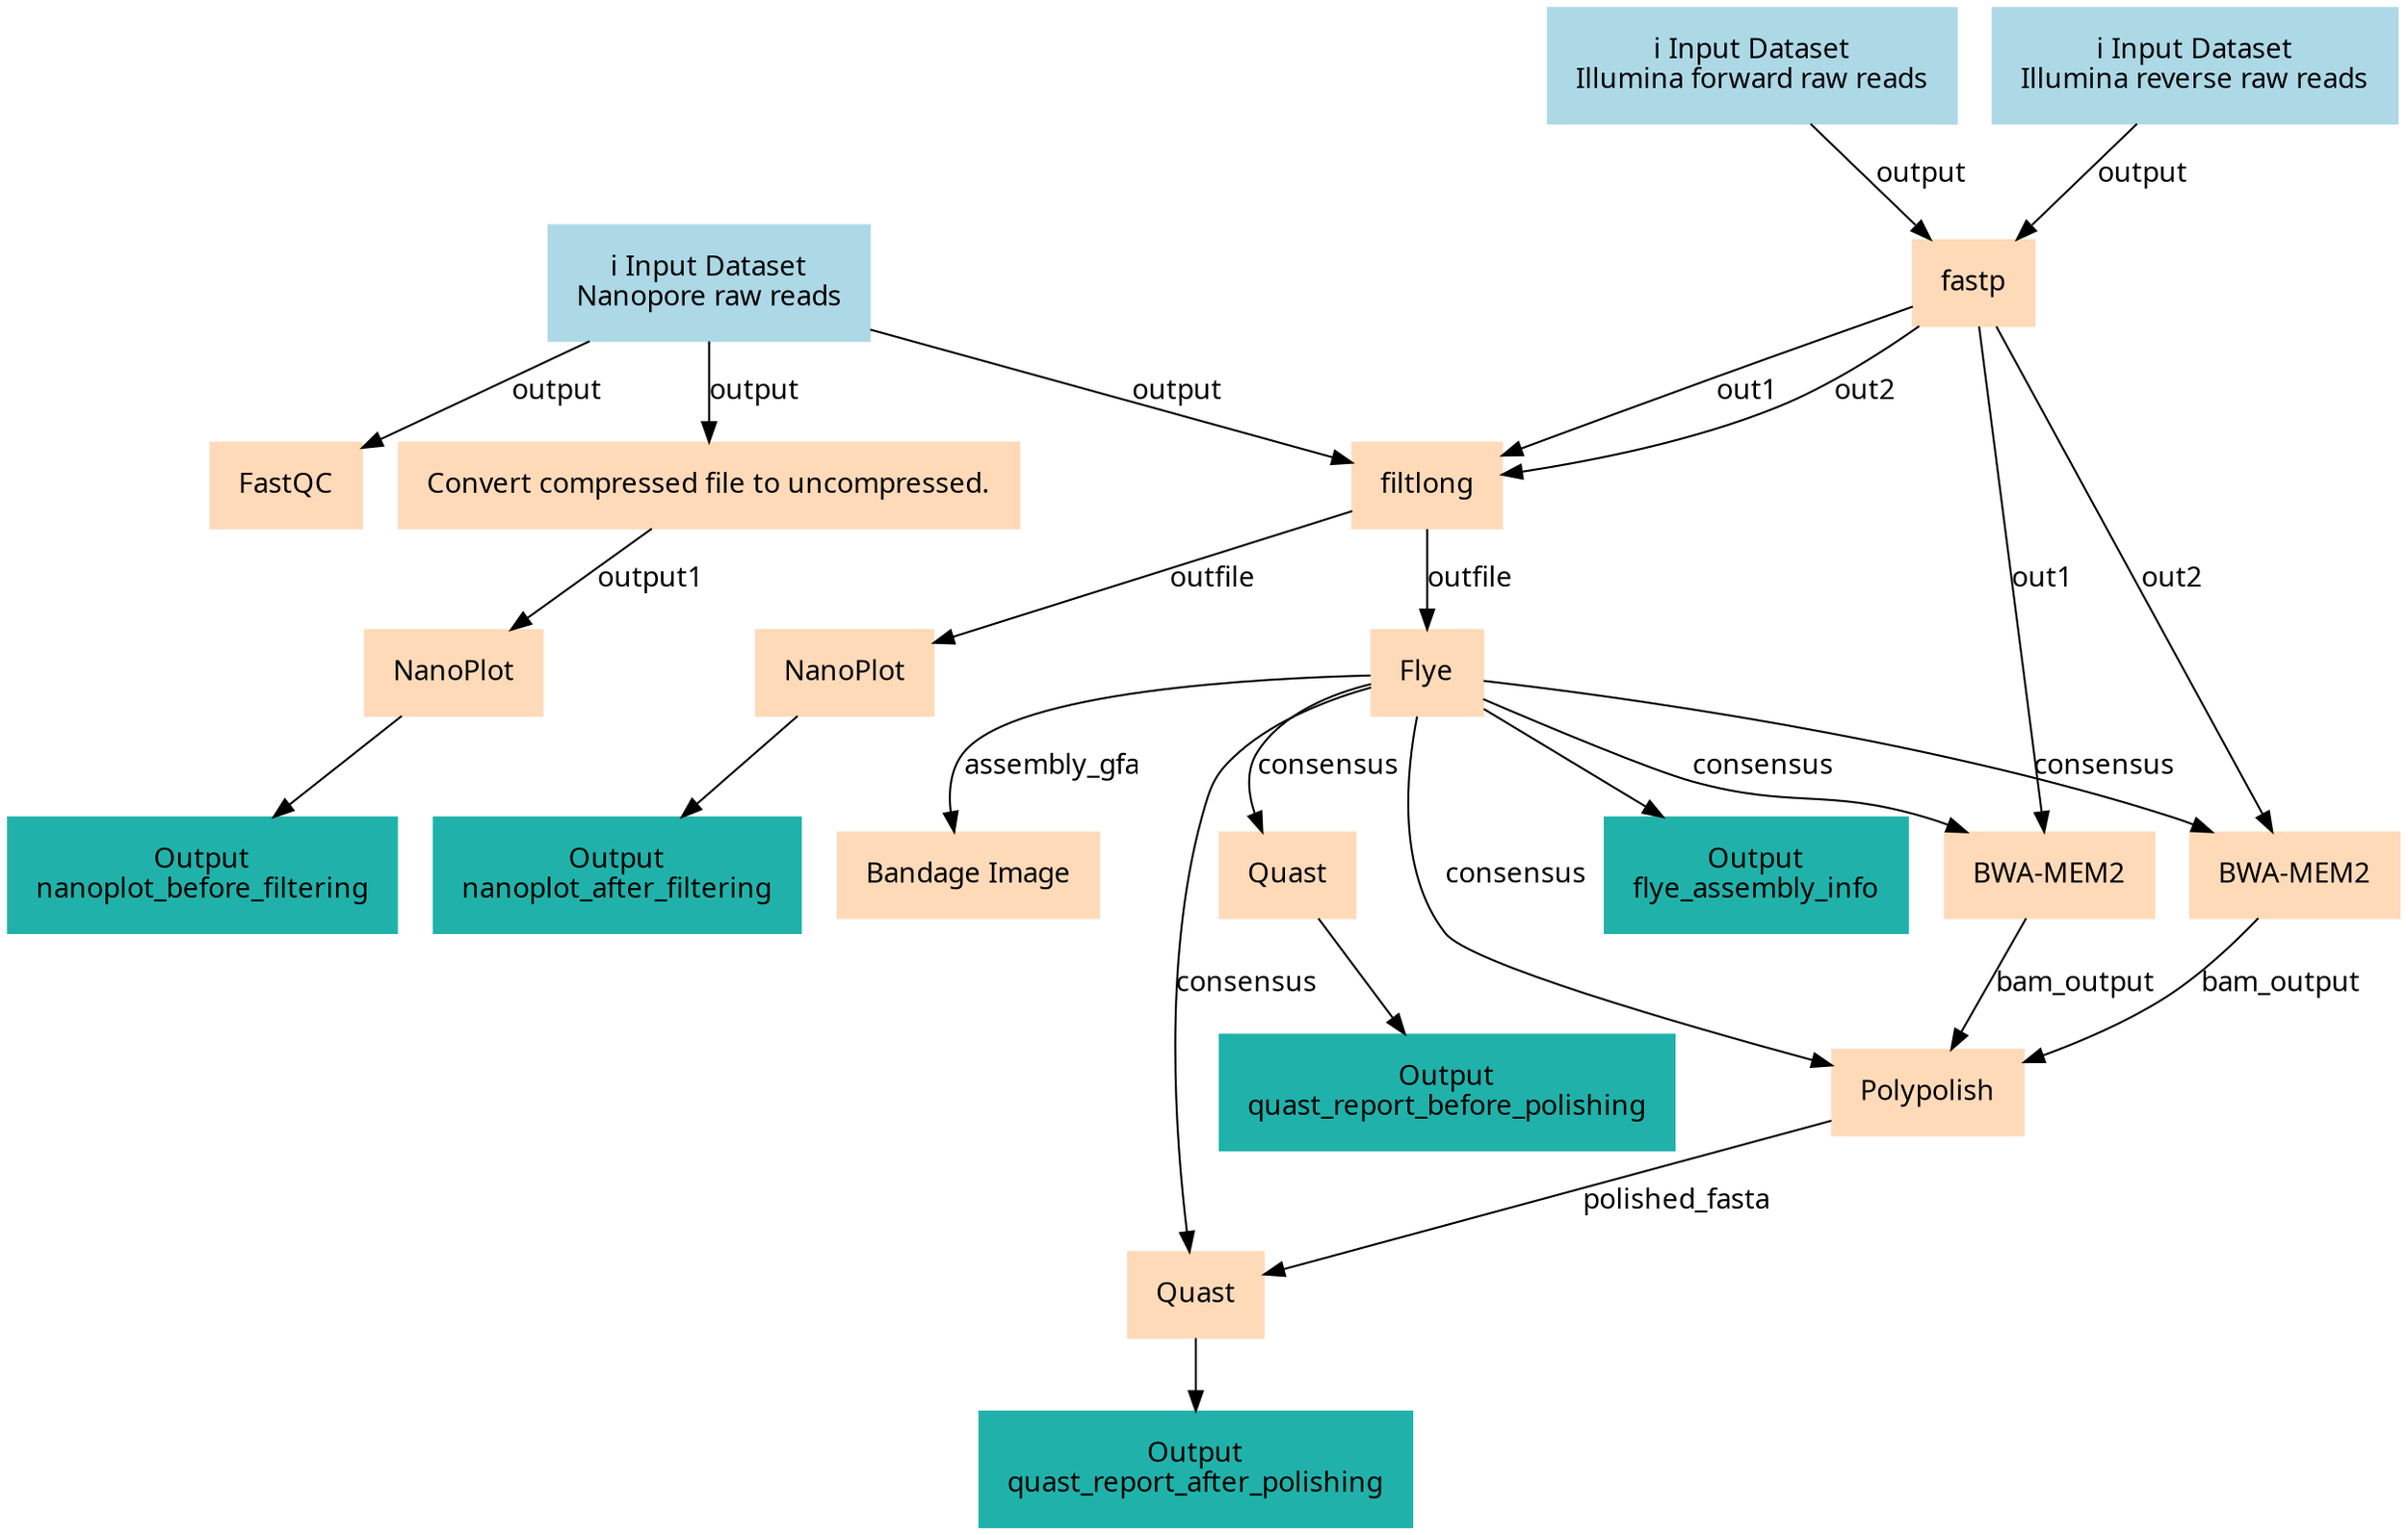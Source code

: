 digraph main {
  node [fontname="Atkinson Hyperlegible", shape=box, color=white,style=filled,color=peachpuff,margin="0.2,0.2"];
  edge [fontname="Atkinson Hyperlegible"];
  0[color=lightblue,label="ℹ️ Input Dataset\nNanopore raw reads"]
  1[color=lightblue,label="ℹ️ Input Dataset\nIllumina forward raw reads"]
  2[color=lightblue,label="ℹ️ Input Dataset\nIllumina reverse raw reads"]
  3[label="Convert compressed file to uncompressed."]
  0 -> 3 [label="output"]
  4[label="FastQC"]
  0 -> 4 [label="output"]
  5[label="fastp"]
  1 -> 5 [label="output"]
  2 -> 5 [label="output"]
  6[label="NanoPlot"]
  3 -> 6 [label="output1"]
  ka97e6f3381824a3386dd6cfbb83a842d[color=lightseagreen,label="Output\nnanoplot_before_filtering"]
  6 -> ka97e6f3381824a3386dd6cfbb83a842d
  7[label="filtlong"]
  5 -> 7 [label="out1"]
  5 -> 7 [label="out2"]
  0 -> 7 [label="output"]
  8[label="Flye"]
  7 -> 8 [label="outfile"]
  kf12e718f1bd5490dbd41f0747aaa41a6[color=lightseagreen,label="Output\nflye_assembly_info"]
  8 -> kf12e718f1bd5490dbd41f0747aaa41a6
  9[label="NanoPlot"]
  7 -> 9 [label="outfile"]
  k89524090f590434d89e266f0b1a23c7c[color=lightseagreen,label="Output\nnanoplot_after_filtering"]
  9 -> k89524090f590434d89e266f0b1a23c7c
  10[label="Bandage Image"]
  8 -> 10 [label="assembly_gfa"]
  11[label="BWA-MEM2"]
  5 -> 11 [label="out2"]
  8 -> 11 [label="consensus"]
  12[label="Quast"]
  8 -> 12 [label="consensus"]
  kdabfb8fd87914959a9dc9b3c1e57a69c[color=lightseagreen,label="Output\nquast_report_before_polishing"]
  12 -> kdabfb8fd87914959a9dc9b3c1e57a69c
  13[label="BWA-MEM2"]
  5 -> 13 [label="out1"]
  8 -> 13 [label="consensus"]
  14[label="Polypolish"]
  8 -> 14 [label="consensus"]
  13 -> 14 [label="bam_output"]
  11 -> 14 [label="bam_output"]
  15[label="Quast"]
  14 -> 15 [label="polished_fasta"]
  8 -> 15 [label="consensus"]
  k4e465b5168bf42039a7c897f46c70277[color=lightseagreen,label="Output\nquast_report_after_polishing"]
  15 -> k4e465b5168bf42039a7c897f46c70277
}